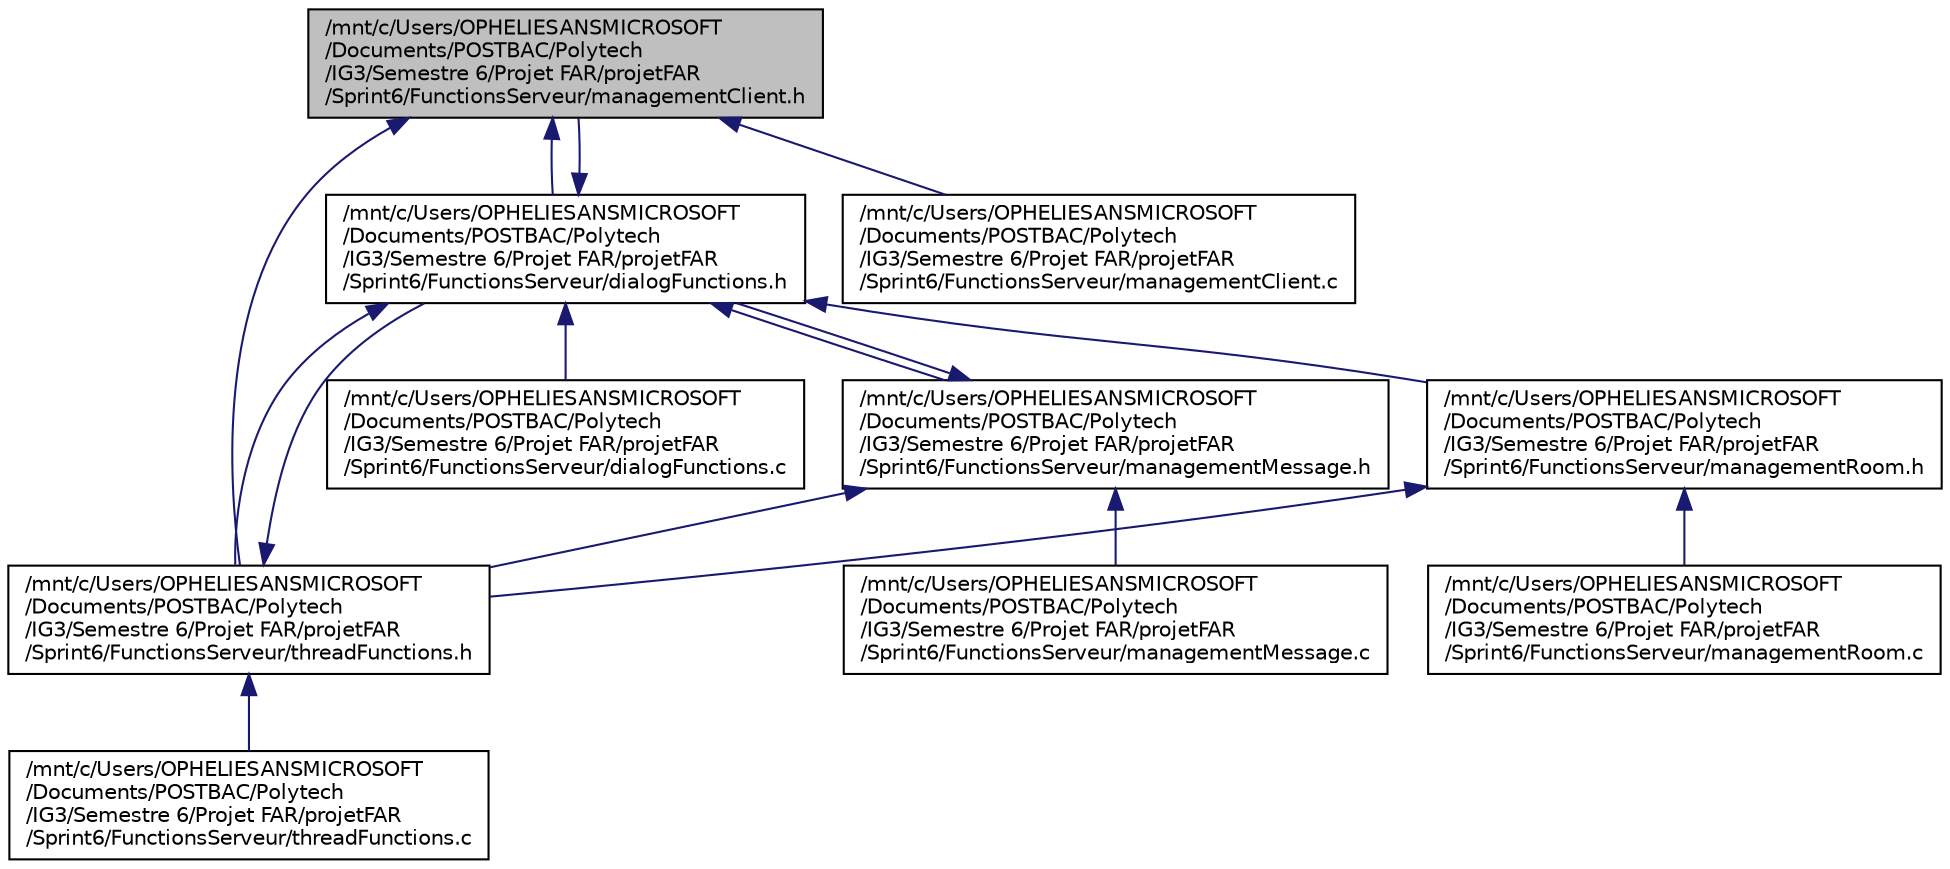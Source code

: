 digraph "/mnt/c/Users/OPHELIESANSMICROSOFT/Documents/POSTBAC/Polytech/IG3/Semestre 6/Projet FAR/projetFAR/Sprint6/FunctionsServeur/managementClient.h"
{
  edge [fontname="Helvetica",fontsize="10",labelfontname="Helvetica",labelfontsize="10"];
  node [fontname="Helvetica",fontsize="10",shape=record];
  Node18 [label="/mnt/c/Users/OPHELIESANSMICROSOFT\l/Documents/POSTBAC/Polytech\l/IG3/Semestre 6/Projet FAR/projetFAR\l/Sprint6/FunctionsServeur/managementClient.h",height=0.2,width=0.4,color="black", fillcolor="grey75", style="filled", fontcolor="black"];
  Node18 -> Node19 [dir="back",color="midnightblue",fontsize="10",style="solid",fontname="Helvetica"];
  Node19 [label="/mnt/c/Users/OPHELIESANSMICROSOFT\l/Documents/POSTBAC/Polytech\l/IG3/Semestre 6/Projet FAR/projetFAR\l/Sprint6/FunctionsServeur/dialogFunctions.h",height=0.2,width=0.4,color="black", fillcolor="white", style="filled",URL="$FunctionsServeur_2dialogFunctions_8h.html"];
  Node19 -> Node20 [dir="back",color="midnightblue",fontsize="10",style="solid",fontname="Helvetica"];
  Node20 [label="/mnt/c/Users/OPHELIESANSMICROSOFT\l/Documents/POSTBAC/Polytech\l/IG3/Semestre 6/Projet FAR/projetFAR\l/Sprint6/FunctionsServeur/dialogFunctions.c",height=0.2,width=0.4,color="black", fillcolor="white", style="filled",URL="$FunctionsServeur_2dialogFunctions_8c.html"];
  Node19 -> Node21 [dir="back",color="midnightblue",fontsize="10",style="solid",fontname="Helvetica"];
  Node21 [label="/mnt/c/Users/OPHELIESANSMICROSOFT\l/Documents/POSTBAC/Polytech\l/IG3/Semestre 6/Projet FAR/projetFAR\l/Sprint6/FunctionsServeur/managementMessage.h",height=0.2,width=0.4,color="black", fillcolor="white", style="filled",URL="$FunctionsServeur_2managementMessage_8h.html"];
  Node21 -> Node19 [dir="back",color="midnightblue",fontsize="10",style="solid",fontname="Helvetica"];
  Node21 -> Node22 [dir="back",color="midnightblue",fontsize="10",style="solid",fontname="Helvetica"];
  Node22 [label="/mnt/c/Users/OPHELIESANSMICROSOFT\l/Documents/POSTBAC/Polytech\l/IG3/Semestre 6/Projet FAR/projetFAR\l/Sprint6/FunctionsServeur/threadFunctions.h",height=0.2,width=0.4,color="black", fillcolor="white", style="filled",URL="$FunctionsServeur_2threadFunctions_8h.html"];
  Node22 -> Node19 [dir="back",color="midnightblue",fontsize="10",style="solid",fontname="Helvetica"];
  Node22 -> Node23 [dir="back",color="midnightblue",fontsize="10",style="solid",fontname="Helvetica"];
  Node23 [label="/mnt/c/Users/OPHELIESANSMICROSOFT\l/Documents/POSTBAC/Polytech\l/IG3/Semestre 6/Projet FAR/projetFAR\l/Sprint6/FunctionsServeur/threadFunctions.c",height=0.2,width=0.4,color="black", fillcolor="white", style="filled",URL="$FunctionsServeur_2threadFunctions_8c.html"];
  Node21 -> Node24 [dir="back",color="midnightblue",fontsize="10",style="solid",fontname="Helvetica"];
  Node24 [label="/mnt/c/Users/OPHELIESANSMICROSOFT\l/Documents/POSTBAC/Polytech\l/IG3/Semestre 6/Projet FAR/projetFAR\l/Sprint6/FunctionsServeur/managementMessage.c",height=0.2,width=0.4,color="black", fillcolor="white", style="filled",URL="$FunctionsServeur_2managementMessage_8c.html"];
  Node19 -> Node18 [dir="back",color="midnightblue",fontsize="10",style="solid",fontname="Helvetica"];
  Node19 -> Node22 [dir="back",color="midnightblue",fontsize="10",style="solid",fontname="Helvetica"];
  Node19 -> Node25 [dir="back",color="midnightblue",fontsize="10",style="solid",fontname="Helvetica"];
  Node25 [label="/mnt/c/Users/OPHELIESANSMICROSOFT\l/Documents/POSTBAC/Polytech\l/IG3/Semestre 6/Projet FAR/projetFAR\l/Sprint6/FunctionsServeur/managementRoom.h",height=0.2,width=0.4,color="black", fillcolor="white", style="filled",URL="$managementRoom_8h.html"];
  Node25 -> Node22 [dir="back",color="midnightblue",fontsize="10",style="solid",fontname="Helvetica"];
  Node25 -> Node26 [dir="back",color="midnightblue",fontsize="10",style="solid",fontname="Helvetica"];
  Node26 [label="/mnt/c/Users/OPHELIESANSMICROSOFT\l/Documents/POSTBAC/Polytech\l/IG3/Semestre 6/Projet FAR/projetFAR\l/Sprint6/FunctionsServeur/managementRoom.c",height=0.2,width=0.4,color="black", fillcolor="white", style="filled",URL="$managementRoom_8c.html"];
  Node18 -> Node22 [dir="back",color="midnightblue",fontsize="10",style="solid",fontname="Helvetica"];
  Node18 -> Node27 [dir="back",color="midnightblue",fontsize="10",style="solid",fontname="Helvetica"];
  Node27 [label="/mnt/c/Users/OPHELIESANSMICROSOFT\l/Documents/POSTBAC/Polytech\l/IG3/Semestre 6/Projet FAR/projetFAR\l/Sprint6/FunctionsServeur/managementClient.c",height=0.2,width=0.4,color="black", fillcolor="white", style="filled",URL="$managementClient_8c.html"];
}
